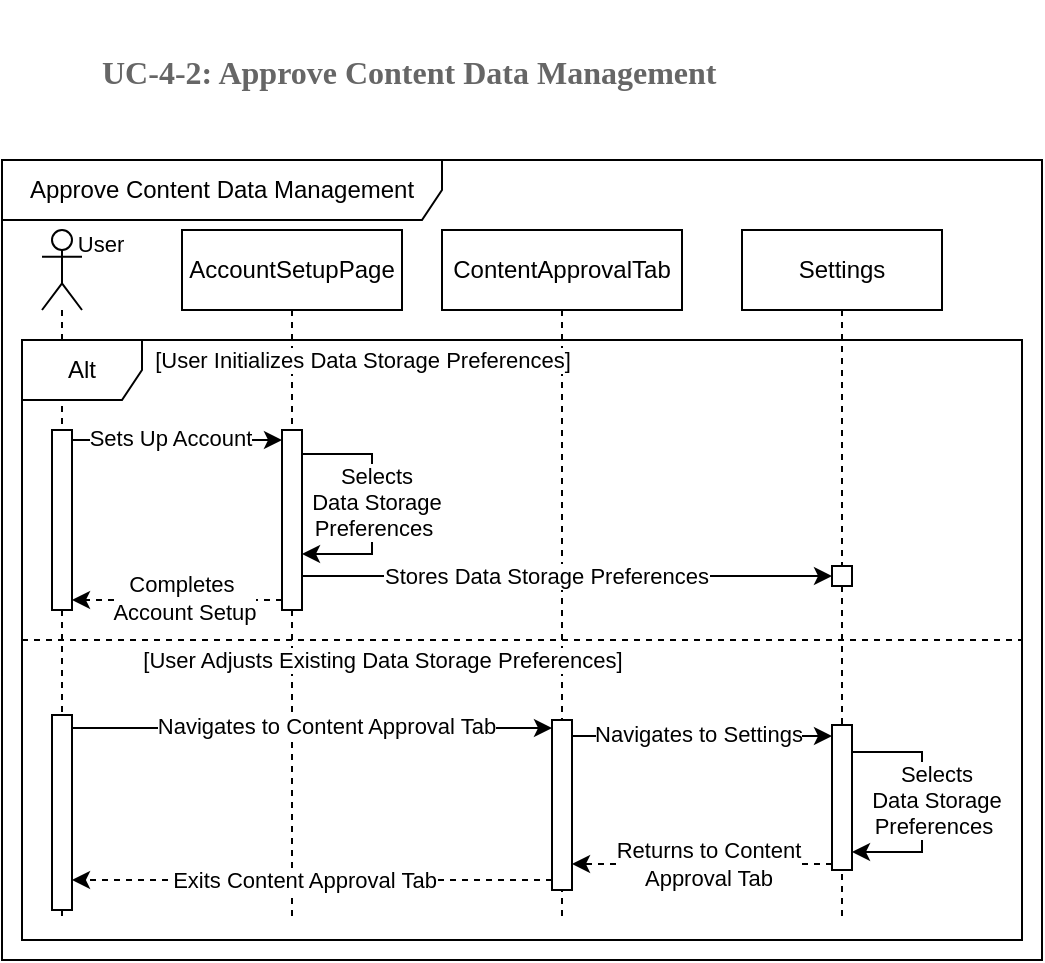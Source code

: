 <mxfile version="24.8.6">
  <diagram name="Page-1" id="WzFi8ONWFbmVDeuxYhoO">
    <mxGraphModel dx="1224" dy="483" grid="1" gridSize="10" guides="1" tooltips="1" connect="1" arrows="1" fold="1" page="1" pageScale="1" pageWidth="1100" pageHeight="850" math="0" shadow="0">
      <root>
        <mxCell id="0" />
        <mxCell id="1" parent="0" />
        <mxCell id="yzPpIXYgzV2jEK6DkwBs-35" value="" style="swimlane;startSize=0;container=0;dashed=1;" parent="1" vertex="1">
          <mxGeometry x="270" y="330" width="500" height="150" as="geometry" />
        </mxCell>
        <mxCell id="yzPpIXYgzV2jEK6DkwBs-11" value="ContentApprovalTab" style="shape=umlLifeline;perimeter=lifelinePerimeter;whiteSpace=wrap;html=1;container=1;dropTarget=0;collapsible=0;recursiveResize=0;outlineConnect=0;portConstraint=eastwest;newEdgeStyle={&quot;edgeStyle&quot;:&quot;elbowEdgeStyle&quot;,&quot;elbow&quot;:&quot;vertical&quot;,&quot;curved&quot;:0,&quot;rounded&quot;:0};" parent="1" vertex="1">
          <mxGeometry x="480" y="125" width="120" height="345" as="geometry" />
        </mxCell>
        <mxCell id="yzPpIXYgzV2jEK6DkwBs-15" value="" style="html=1;points=[[0,0,0,0,5],[0,1,0,0,-5],[1,0,0,0,5],[1,1,0,0,-5]];perimeter=orthogonalPerimeter;outlineConnect=0;targetShapes=umlLifeline;portConstraint=eastwest;newEdgeStyle={&quot;curved&quot;:0,&quot;rounded&quot;:0};" parent="yzPpIXYgzV2jEK6DkwBs-11" vertex="1">
          <mxGeometry x="55" y="245" width="10" height="85" as="geometry" />
        </mxCell>
        <mxCell id="Kk3vLf3-KDLgnlOfN_HX-1" value="AccountSetupPage" style="shape=umlLifeline;perimeter=lifelinePerimeter;whiteSpace=wrap;html=1;container=1;dropTarget=0;collapsible=0;recursiveResize=0;outlineConnect=0;portConstraint=eastwest;newEdgeStyle={&quot;edgeStyle&quot;:&quot;elbowEdgeStyle&quot;,&quot;elbow&quot;:&quot;vertical&quot;,&quot;curved&quot;:0,&quot;rounded&quot;:0};" parent="1" vertex="1">
          <mxGeometry x="350" y="125" width="110" height="345" as="geometry" />
        </mxCell>
        <mxCell id="Kk3vLf3-KDLgnlOfN_HX-4" value="" style="html=1;points=[[0,0,0,0,5],[0,1,0,0,-5],[1,0,0,0,5],[1,1,0,0,-5]];perimeter=orthogonalPerimeter;outlineConnect=0;targetShapes=umlLifeline;portConstraint=eastwest;newEdgeStyle={&quot;curved&quot;:0,&quot;rounded&quot;:0};" parent="Kk3vLf3-KDLgnlOfN_HX-1" vertex="1">
          <mxGeometry x="50" y="100" width="10" height="90" as="geometry" />
        </mxCell>
        <mxCell id="Kk3vLf3-KDLgnlOfN_HX-2" value="Settings" style="shape=umlLifeline;perimeter=lifelinePerimeter;whiteSpace=wrap;html=1;container=1;dropTarget=0;collapsible=0;recursiveResize=0;outlineConnect=0;portConstraint=eastwest;newEdgeStyle={&quot;edgeStyle&quot;:&quot;elbowEdgeStyle&quot;,&quot;elbow&quot;:&quot;vertical&quot;,&quot;curved&quot;:0,&quot;rounded&quot;:0};" parent="1" vertex="1">
          <mxGeometry x="630" y="125" width="100" height="345" as="geometry" />
        </mxCell>
        <mxCell id="Kk3vLf3-KDLgnlOfN_HX-7" value="" style="html=1;points=[[0,0,0,0,5],[0,1,0,0,-5],[1,0,0,0,5],[1,1,0,0,-5]];perimeter=orthogonalPerimeter;outlineConnect=0;targetShapes=umlLifeline;portConstraint=eastwest;newEdgeStyle={&quot;curved&quot;:0,&quot;rounded&quot;:0};" parent="Kk3vLf3-KDLgnlOfN_HX-2" vertex="1">
          <mxGeometry x="45" y="168" width="10" height="10" as="geometry" />
        </mxCell>
        <mxCell id="yzPpIXYgzV2jEK6DkwBs-19" value="" style="html=1;points=[[0,0,0,0,5],[0,1,0,0,-5],[1,0,0,0,5],[1,1,0,0,-5]];perimeter=orthogonalPerimeter;outlineConnect=0;targetShapes=umlLifeline;portConstraint=eastwest;newEdgeStyle={&quot;curved&quot;:0,&quot;rounded&quot;:0};" parent="Kk3vLf3-KDLgnlOfN_HX-2" vertex="1">
          <mxGeometry x="45" y="247.5" width="10" height="72.5" as="geometry" />
        </mxCell>
        <mxCell id="Kk3vLf3-KDLgnlOfN_HX-6" value="" style="shape=umlLifeline;perimeter=lifelinePerimeter;whiteSpace=wrap;html=1;container=1;dropTarget=0;collapsible=0;recursiveResize=0;outlineConnect=0;portConstraint=eastwest;newEdgeStyle={&quot;curved&quot;:0,&quot;rounded&quot;:0};participant=umlActor;" parent="1" vertex="1">
          <mxGeometry x="280" y="125" width="20" height="345" as="geometry" />
        </mxCell>
        <mxCell id="Kk3vLf3-KDLgnlOfN_HX-3" value="" style="html=1;points=[[0,0,0,0,5],[0,1,0,0,-5],[1,0,0,0,5],[1,1,0,0,-5]];perimeter=orthogonalPerimeter;outlineConnect=0;targetShapes=umlLifeline;portConstraint=eastwest;newEdgeStyle={&quot;curved&quot;:0,&quot;rounded&quot;:0};" parent="Kk3vLf3-KDLgnlOfN_HX-6" vertex="1">
          <mxGeometry x="5" y="100" width="10" height="90" as="geometry" />
        </mxCell>
        <mxCell id="yzPpIXYgzV2jEK6DkwBs-27" value="" style="html=1;points=[[0,0,0,0,5],[0,1,0,0,-5],[1,0,0,0,5],[1,1,0,0,-5]];perimeter=orthogonalPerimeter;outlineConnect=0;targetShapes=umlLifeline;portConstraint=eastwest;newEdgeStyle={&quot;curved&quot;:0,&quot;rounded&quot;:0};" parent="Kk3vLf3-KDLgnlOfN_HX-6" vertex="1">
          <mxGeometry x="5" y="242.5" width="10" height="97.5" as="geometry" />
        </mxCell>
        <mxCell id="hKJQPPWY5RA-zDGv6MNC-1" value="&lt;b style=&quot;font-weight:normal;&quot; id=&quot;docs-internal-guid-0b284c03-7fff-8bf4-ce98-43a4f99549da&quot;&gt;&lt;h4 dir=&quot;ltr&quot; style=&quot;line-height:1.38;margin-left: 36pt;margin-top:14pt;margin-bottom:4pt;&quot;&gt;&lt;span style=&quot;font-size:12pt;font-family:&#39;Times New Roman&#39;,serif;color:#666666;background-color:transparent;font-weight:700;font-style:normal;font-variant:normal;text-decoration:none;vertical-align:baseline;white-space:pre;white-space:pre-wrap;&quot;&gt;UC-4-2: Approve Content Data Management&lt;/span&gt;&lt;/h4&gt;&lt;/b&gt;" style="text;whiteSpace=wrap;html=1;" parent="1" vertex="1">
          <mxGeometry x="260" y="10" width="410" height="50" as="geometry" />
        </mxCell>
        <mxCell id="hKJQPPWY5RA-zDGv6MNC-2" value="" style="edgeStyle=orthogonalEdgeStyle;rounded=0;orthogonalLoop=1;jettySize=auto;html=1;curved=0;" parent="1" source="Kk3vLf3-KDLgnlOfN_HX-3" target="Kk3vLf3-KDLgnlOfN_HX-4" edge="1">
          <mxGeometry relative="1" as="geometry">
            <Array as="points">
              <mxPoint x="350" y="230" />
              <mxPoint x="350" y="230" />
            </Array>
          </mxGeometry>
        </mxCell>
        <mxCell id="hKJQPPWY5RA-zDGv6MNC-3" value="Sets Up Account" style="edgeLabel;html=1;align=center;verticalAlign=middle;resizable=0;points=[];" parent="hKJQPPWY5RA-zDGv6MNC-2" vertex="1" connectable="0">
          <mxGeometry x="-0.028" y="1" relative="1" as="geometry">
            <mxPoint x="-2" as="offset" />
          </mxGeometry>
        </mxCell>
        <mxCell id="azTDgmDur4CmLHyieuVI-1" value="User" style="edgeLabel;html=1;align=center;verticalAlign=middle;resizable=0;points=[];labelBorderColor=none;labelBackgroundColor=none;" parent="hKJQPPWY5RA-zDGv6MNC-2" vertex="1" connectable="0">
          <mxGeometry x="0.88" y="-2" relative="1" as="geometry">
            <mxPoint x="-85" y="-100" as="offset" />
          </mxGeometry>
        </mxCell>
        <mxCell id="L0XvnI_Pm6O_dVxBcAxA-1" style="edgeStyle=orthogonalEdgeStyle;rounded=0;orthogonalLoop=1;jettySize=auto;html=1;curved=0;" parent="1" edge="1">
          <mxGeometry relative="1" as="geometry">
            <mxPoint x="675" y="298" as="targetPoint" />
            <Array as="points">
              <mxPoint x="540" y="298" />
              <mxPoint x="540" y="298" />
            </Array>
            <mxPoint x="410" y="298" as="sourcePoint" />
          </mxGeometry>
        </mxCell>
        <mxCell id="L0XvnI_Pm6O_dVxBcAxA-3" value="Stores Data Storage Preferences" style="edgeLabel;html=1;align=center;verticalAlign=middle;resizable=0;points=[];" parent="L0XvnI_Pm6O_dVxBcAxA-1" vertex="1" connectable="0">
          <mxGeometry x="-0.202" relative="1" as="geometry">
            <mxPoint x="16" as="offset" />
          </mxGeometry>
        </mxCell>
        <mxCell id="yzPpIXYgzV2jEK6DkwBs-5" value="" style="edgeStyle=orthogonalEdgeStyle;rounded=0;orthogonalLoop=1;jettySize=auto;html=1;curved=0;dashed=1;" parent="1" source="Kk3vLf3-KDLgnlOfN_HX-4" target="Kk3vLf3-KDLgnlOfN_HX-3" edge="1">
          <mxGeometry relative="1" as="geometry">
            <Array as="points">
              <mxPoint x="350" y="310" />
              <mxPoint x="350" y="310" />
            </Array>
          </mxGeometry>
        </mxCell>
        <mxCell id="yzPpIXYgzV2jEK6DkwBs-7" value="Completes&amp;nbsp;&lt;div&gt;Account Setup&lt;/div&gt;" style="edgeLabel;html=1;align=center;verticalAlign=middle;resizable=0;points=[];" parent="yzPpIXYgzV2jEK6DkwBs-5" vertex="1" connectable="0">
          <mxGeometry x="0.036" y="-1" relative="1" as="geometry">
            <mxPoint x="5" as="offset" />
          </mxGeometry>
        </mxCell>
        <mxCell id="yzPpIXYgzV2jEK6DkwBs-17" style="edgeStyle=orthogonalEdgeStyle;rounded=0;orthogonalLoop=1;jettySize=auto;html=1;curved=0;" parent="1" edge="1">
          <mxGeometry relative="1" as="geometry">
            <mxPoint x="295" y="374" as="sourcePoint" />
            <mxPoint x="535" y="374" as="targetPoint" />
            <Array as="points">
              <mxPoint x="420" y="374" />
              <mxPoint x="420" y="374" />
            </Array>
          </mxGeometry>
        </mxCell>
        <mxCell id="yzPpIXYgzV2jEK6DkwBs-18" value="Navigates to Content Approval Tab" style="edgeLabel;html=1;align=center;verticalAlign=middle;resizable=0;points=[];" parent="yzPpIXYgzV2jEK6DkwBs-17" vertex="1" connectable="0">
          <mxGeometry x="0.056" y="1" relative="1" as="geometry">
            <mxPoint as="offset" />
          </mxGeometry>
        </mxCell>
        <mxCell id="yzPpIXYgzV2jEK6DkwBs-20" style="edgeStyle=orthogonalEdgeStyle;rounded=0;orthogonalLoop=1;jettySize=auto;html=1;curved=0;" parent="1" edge="1">
          <mxGeometry relative="1" as="geometry">
            <mxPoint x="685" y="386" as="sourcePoint" />
            <mxPoint x="685" y="436" as="targetPoint" />
            <Array as="points">
              <mxPoint x="720" y="386" />
              <mxPoint x="720" y="436" />
            </Array>
          </mxGeometry>
        </mxCell>
        <mxCell id="yzPpIXYgzV2jEK6DkwBs-21" value="Selects&lt;div&gt;Data Storage&lt;/div&gt;&lt;div&gt;Preferences&amp;nbsp;&lt;/div&gt;" style="edgeLabel;html=1;align=center;verticalAlign=middle;resizable=0;points=[];" parent="yzPpIXYgzV2jEK6DkwBs-20" vertex="1" connectable="0">
          <mxGeometry x="0.042" y="1" relative="1" as="geometry">
            <mxPoint x="6" y="-4" as="offset" />
          </mxGeometry>
        </mxCell>
        <mxCell id="yzPpIXYgzV2jEK6DkwBs-22" style="edgeStyle=orthogonalEdgeStyle;rounded=0;orthogonalLoop=1;jettySize=auto;html=1;curved=0;" parent="1" edge="1">
          <mxGeometry relative="1" as="geometry">
            <mxPoint x="545" y="378" as="sourcePoint" />
            <mxPoint x="675" y="378" as="targetPoint" />
            <Array as="points">
              <mxPoint x="610" y="378" />
              <mxPoint x="610" y="378" />
            </Array>
          </mxGeometry>
        </mxCell>
        <mxCell id="yzPpIXYgzV2jEK6DkwBs-23" value="Navigates to Settings" style="edgeLabel;html=1;align=center;verticalAlign=middle;resizable=0;points=[];" parent="yzPpIXYgzV2jEK6DkwBs-22" vertex="1" connectable="0">
          <mxGeometry x="-0.396" y="3" relative="1" as="geometry">
            <mxPoint x="23" y="2" as="offset" />
          </mxGeometry>
        </mxCell>
        <mxCell id="yzPpIXYgzV2jEK6DkwBs-9" style="edgeStyle=orthogonalEdgeStyle;rounded=0;orthogonalLoop=1;jettySize=auto;html=1;curved=0;" parent="1" edge="1">
          <mxGeometry relative="1" as="geometry">
            <mxPoint x="410" y="237" as="sourcePoint" />
            <mxPoint x="410" y="287" as="targetPoint" />
            <Array as="points">
              <mxPoint x="445" y="237" />
              <mxPoint x="445" y="287" />
            </Array>
          </mxGeometry>
        </mxCell>
        <mxCell id="yzPpIXYgzV2jEK6DkwBs-10" value="Selects&lt;div&gt;Data Storage&lt;/div&gt;&lt;div&gt;Preferences&amp;nbsp;&lt;/div&gt;" style="edgeLabel;html=1;align=center;verticalAlign=middle;resizable=0;points=[];" parent="yzPpIXYgzV2jEK6DkwBs-9" vertex="1" connectable="0">
          <mxGeometry x="0.042" y="1" relative="1" as="geometry">
            <mxPoint x="1" y="-4" as="offset" />
          </mxGeometry>
        </mxCell>
        <mxCell id="yzPpIXYgzV2jEK6DkwBs-24" style="edgeStyle=orthogonalEdgeStyle;rounded=0;orthogonalLoop=1;jettySize=auto;html=1;curved=0;dashed=1;" parent="1" edge="1">
          <mxGeometry relative="1" as="geometry">
            <mxPoint x="675" y="441.984" as="sourcePoint" />
            <mxPoint x="545.0" y="441.984" as="targetPoint" />
            <Array as="points">
              <mxPoint x="610" y="442" />
              <mxPoint x="610" y="442" />
            </Array>
          </mxGeometry>
        </mxCell>
        <mxCell id="yzPpIXYgzV2jEK6DkwBs-25" value="Returns to Content&lt;div&gt;Approval Tab&lt;/div&gt;" style="edgeLabel;html=1;align=center;verticalAlign=middle;resizable=0;points=[];" parent="yzPpIXYgzV2jEK6DkwBs-24" vertex="1" connectable="0">
          <mxGeometry x="0.206" relative="1" as="geometry">
            <mxPoint x="16" as="offset" />
          </mxGeometry>
        </mxCell>
        <mxCell id="yzPpIXYgzV2jEK6DkwBs-28" value="" style="edgeStyle=orthogonalEdgeStyle;rounded=0;orthogonalLoop=1;jettySize=auto;html=1;curved=0;dashed=1;" parent="1" edge="1">
          <mxGeometry relative="1" as="geometry">
            <mxPoint x="535" y="450.0" as="sourcePoint" />
            <mxPoint x="295" y="450.0" as="targetPoint" />
            <Array as="points">
              <mxPoint x="420" y="450" />
              <mxPoint x="420" y="450" />
            </Array>
          </mxGeometry>
        </mxCell>
        <mxCell id="yzPpIXYgzV2jEK6DkwBs-30" value="Exits Content Approval Tab" style="edgeLabel;html=1;align=center;verticalAlign=middle;resizable=0;points=[];" parent="yzPpIXYgzV2jEK6DkwBs-28" vertex="1" connectable="0">
          <mxGeometry x="-0.194" y="1" relative="1" as="geometry">
            <mxPoint x="-28" y="-1" as="offset" />
          </mxGeometry>
        </mxCell>
        <mxCell id="yzPpIXYgzV2jEK6DkwBs-31" value="Alt" style="shape=umlFrame;whiteSpace=wrap;html=1;pointerEvents=0;" parent="1" vertex="1">
          <mxGeometry x="270" y="180" width="500" height="300" as="geometry" />
        </mxCell>
        <mxCell id="yzPpIXYgzV2jEK6DkwBs-40" value="[User Initializes Data Storage Preferences]" style="edgeLabel;html=1;align=center;verticalAlign=middle;resizable=0;points=[];" parent="1" vertex="1" connectable="0">
          <mxGeometry x="440.002" y="190" as="geometry" />
        </mxCell>
        <mxCell id="yzPpIXYgzV2jEK6DkwBs-41" value="[User Adjusts Existing Data Storage Preferences]" style="edgeLabel;html=1;align=center;verticalAlign=middle;resizable=0;points=[];" parent="1" vertex="1" connectable="0">
          <mxGeometry x="450.002" y="340" as="geometry" />
        </mxCell>
        <mxCell id="LL7bTWd30xKj3nhOCg_0-1" value="Approve Content Data Management" style="shape=umlFrame;whiteSpace=wrap;html=1;pointerEvents=0;width=220;height=30;" vertex="1" parent="1">
          <mxGeometry x="260" y="90" width="520" height="400" as="geometry" />
        </mxCell>
      </root>
    </mxGraphModel>
  </diagram>
</mxfile>
